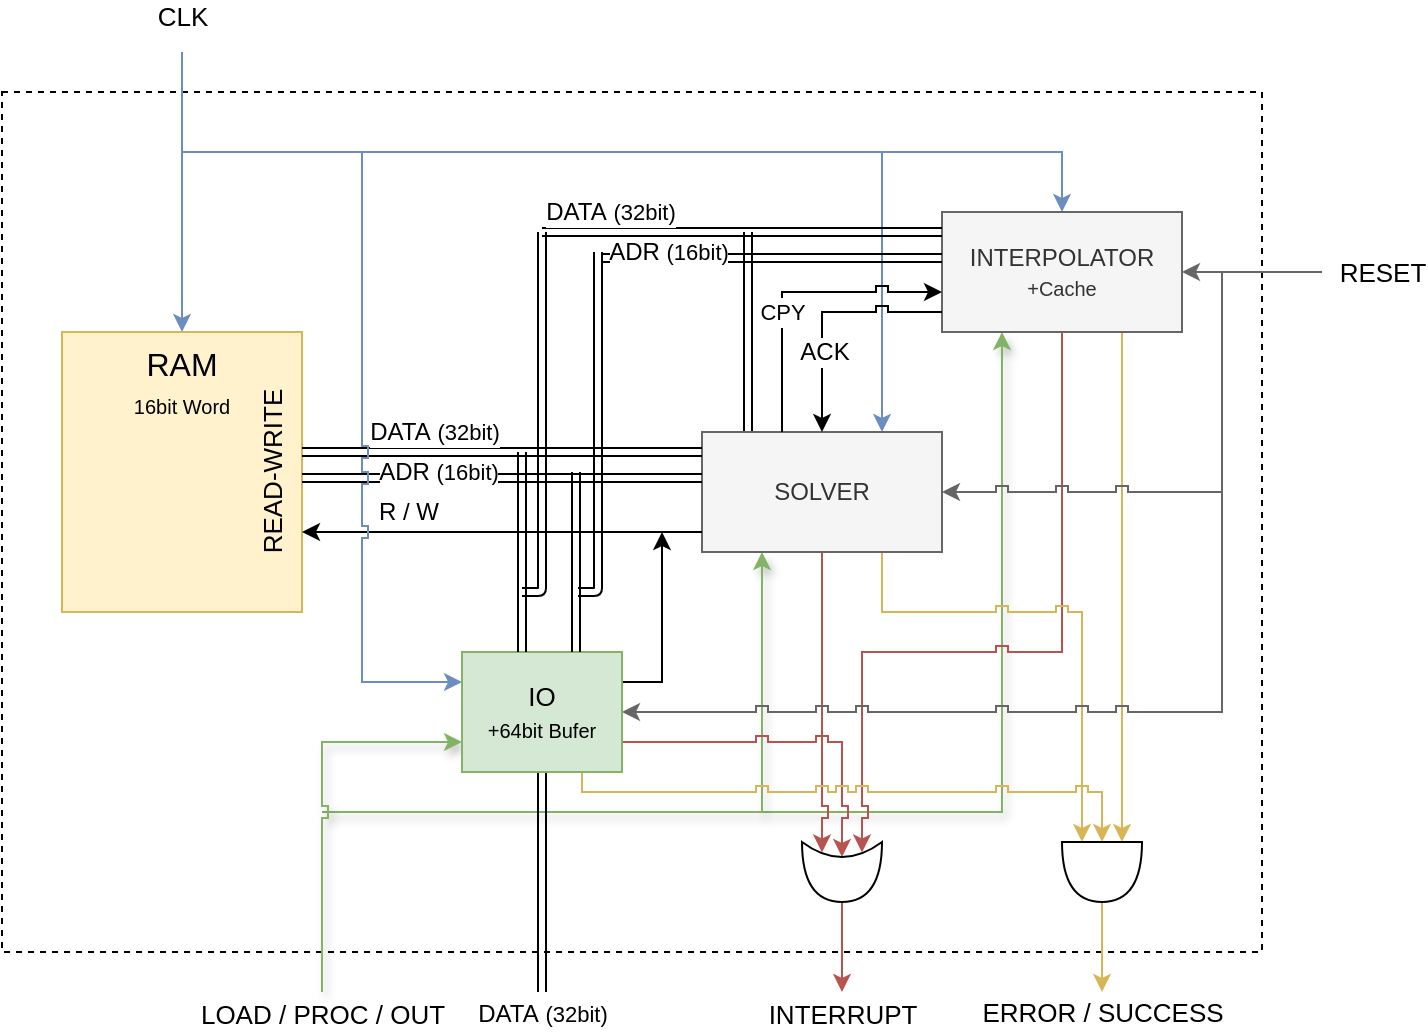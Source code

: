 <mxfile version="12.3.2" type="device" pages="1"><diagram id="FDOUSVHYY8eVoYIj2yb1" name="default"><mxGraphModel dx="942" dy="700" grid="1" gridSize="10" guides="1" tooltips="1" connect="1" arrows="1" fold="1" page="1" pageScale="1" pageWidth="850" pageHeight="1100" background="none" math="0" shadow="0"><root><mxCell id="Gq3sydEzkJt4ZsSo_zlP-0"/><mxCell id="Gq3sydEzkJt4ZsSo_zlP-1" parent="Gq3sydEzkJt4ZsSo_zlP-0"/><mxCell id="d1hZNJOxfhKhivTf1uof-55" value="" style="rounded=0;whiteSpace=wrap;html=1;dashed=1;fontSize=13;editable=0;backgroundOutline=1;connectable=0;allowArrows=0;imageAspect=1;shadow=0;comic=0;snapToPoint=0;fixDash=0;" parent="Gq3sydEzkJt4ZsSo_zlP-1" vertex="1"><mxGeometry x="100" y="120" width="630" height="430" as="geometry"/></mxCell><mxCell id="d1hZNJOxfhKhivTf1uof-77" style="edgeStyle=none;rounded=0;jumpStyle=sharp;orthogonalLoop=1;jettySize=auto;html=1;exitX=0.5;exitY=0;exitDx=0;exitDy=0;shadow=0;startArrow=classic;startFill=1;endArrow=none;endFill=0;strokeColor=#6c8ebf;fontSize=13;fillColor=#dae8fc;" parent="Gq3sydEzkJt4ZsSo_zlP-1" source="d1hZNJOxfhKhivTf1uof-0" edge="1"><mxGeometry relative="1" as="geometry"><mxPoint x="190" y="100" as="targetPoint"/></mxGeometry></mxCell><mxCell id="d1hZNJOxfhKhivTf1uof-78" value="CLK" style="text;html=1;align=center;verticalAlign=middle;resizable=0;points=[];;labelBackgroundColor=#ffffff;fontSize=13;" parent="d1hZNJOxfhKhivTf1uof-77" vertex="1" connectable="0"><mxGeometry x="0.8" y="-1" relative="1" as="geometry"><mxPoint x="-1" y="-32" as="offset"/></mxGeometry></mxCell><mxCell id="d1hZNJOxfhKhivTf1uof-0" value="RAM&lt;br style=&quot;font-size: 12px&quot;&gt;&lt;font size=&quot;1&quot;&gt;16bit Word&lt;/font&gt;" style="rounded=0;whiteSpace=wrap;html=1;verticalAlign=top;fontSize=16;fillColor=#fff2cc;strokeColor=#d6b656;" parent="Gq3sydEzkJt4ZsSo_zlP-1" vertex="1"><mxGeometry x="130" y="240" width="120" height="140" as="geometry"/></mxCell><mxCell id="d1hZNJOxfhKhivTf1uof-61" style="edgeStyle=none;rounded=0;jumpStyle=sharp;orthogonalLoop=1;jettySize=auto;html=1;exitX=0.75;exitY=1;exitDx=0;exitDy=0;shadow=0;startArrow=none;startFill=0;endArrow=classic;endFill=1;strokeColor=#d6b656;fontSize=13;fillColor=#fff2cc;entryX=0;entryY=0.25;entryDx=0;entryDy=0;entryPerimeter=0;" parent="Gq3sydEzkJt4ZsSo_zlP-1" source="d1hZNJOxfhKhivTf1uof-1" target="Vhstf-uIwLZJ9FKnj6-d-1" edge="1"><mxGeometry relative="1" as="geometry"><mxPoint x="660" y="560" as="targetPoint"/></mxGeometry></mxCell><mxCell id="d1hZNJOxfhKhivTf1uof-67" style="edgeStyle=none;rounded=0;jumpStyle=sharp;orthogonalLoop=1;jettySize=auto;html=1;exitX=1;exitY=0.5;exitDx=0;exitDy=0;shadow=0;startArrow=classic;startFill=1;endArrow=none;endFill=0;strokeColor=#666666;fontSize=13;fillColor=#f5f5f5;" parent="Gq3sydEzkJt4ZsSo_zlP-1" source="d1hZNJOxfhKhivTf1uof-1" edge="1"><mxGeometry relative="1" as="geometry"><mxPoint x="760" y="210" as="targetPoint"/></mxGeometry></mxCell><mxCell id="d1hZNJOxfhKhivTf1uof-68" value="RESET" style="text;html=1;align=center;verticalAlign=middle;resizable=0;points=[];;labelBackgroundColor=#ffffff;fontSize=13;" parent="d1hZNJOxfhKhivTf1uof-67" vertex="1" connectable="0"><mxGeometry x="0.425" y="1" relative="1" as="geometry"><mxPoint x="50" y="1" as="offset"/></mxGeometry></mxCell><mxCell id="d1hZNJOxfhKhivTf1uof-74" style="edgeStyle=none;rounded=0;jumpStyle=sharp;orthogonalLoop=1;jettySize=auto;html=1;exitX=0.25;exitY=1;exitDx=0;exitDy=0;shadow=1;startArrow=classic;startFill=1;endArrow=none;endFill=0;strokeColor=#82b366;fontSize=13;fillColor=#d5e8d4;" parent="Gq3sydEzkJt4ZsSo_zlP-1" source="d1hZNJOxfhKhivTf1uof-1" edge="1"><mxGeometry relative="1" as="geometry"><mxPoint x="480" y="480" as="targetPoint"/><Array as="points"><mxPoint x="600" y="480"/></Array></mxGeometry></mxCell><mxCell id="d1hZNJOxfhKhivTf1uof-81" style="edgeStyle=none;rounded=0;jumpStyle=sharp;orthogonalLoop=1;jettySize=auto;html=1;exitX=0.5;exitY=0;exitDx=0;exitDy=0;shadow=0;startArrow=classic;startFill=1;endArrow=none;endFill=0;strokeColor=#6c8ebf;fontSize=13;fillColor=#dae8fc;" parent="Gq3sydEzkJt4ZsSo_zlP-1" source="d1hZNJOxfhKhivTf1uof-1" edge="1"><mxGeometry relative="1" as="geometry"><mxPoint x="190" y="150" as="targetPoint"/><Array as="points"><mxPoint x="630" y="150"/></Array></mxGeometry></mxCell><mxCell id="Vhstf-uIwLZJ9FKnj6-d-6" style="edgeStyle=none;rounded=0;comic=0;jumpStyle=sharp;orthogonalLoop=1;jettySize=auto;html=1;exitX=0.5;exitY=1;exitDx=0;exitDy=0;shadow=0;startArrow=none;startFill=0;endArrow=classic;endFill=1;strokeColor=#b85450;fontSize=13;entryX=0.175;entryY=0.25;entryDx=0;entryDy=0;entryPerimeter=0;fillColor=#f8cecc;" parent="Gq3sydEzkJt4ZsSo_zlP-1" source="d1hZNJOxfhKhivTf1uof-1" target="Vhstf-uIwLZJ9FKnj6-d-4" edge="1"><mxGeometry relative="1" as="geometry"><mxPoint x="520" y="500" as="targetPoint"/><Array as="points"><mxPoint x="630" y="400"/><mxPoint x="530" y="400"/></Array></mxGeometry></mxCell><mxCell id="d1hZNJOxfhKhivTf1uof-1" value="INTERPOLATOR&lt;br style=&quot;font-size: 9px&quot;&gt;&lt;font size=&quot;1&quot;&gt;+Cache&lt;/font&gt;" style="rounded=0;whiteSpace=wrap;html=1;fillColor=#f5f5f5;strokeColor=#666666;fontColor=#333333;" parent="Gq3sydEzkJt4ZsSo_zlP-1" vertex="1"><mxGeometry x="570" y="180" width="120" height="60" as="geometry"/></mxCell><mxCell id="d1hZNJOxfhKhivTf1uof-62" style="edgeStyle=none;rounded=0;jumpStyle=sharp;orthogonalLoop=1;jettySize=auto;html=1;exitX=0.75;exitY=1;exitDx=0;exitDy=0;shadow=0;startArrow=none;startFill=0;endArrow=classic;endFill=1;strokeColor=#d6b656;fontSize=13;fillColor=#fff2cc;entryX=0;entryY=0.75;entryDx=0;entryDy=0;entryPerimeter=0;" parent="Gq3sydEzkJt4ZsSo_zlP-1" source="d1hZNJOxfhKhivTf1uof-2" target="Vhstf-uIwLZJ9FKnj6-d-1" edge="1"><mxGeometry relative="1" as="geometry"><mxPoint x="660" y="380" as="targetPoint"/><Array as="points"><mxPoint x="540" y="380"/><mxPoint x="640" y="380"/></Array></mxGeometry></mxCell><mxCell id="d1hZNJOxfhKhivTf1uof-69" style="edgeStyle=none;rounded=0;jumpStyle=sharp;orthogonalLoop=1;jettySize=auto;html=1;shadow=0;startArrow=classic;startFill=1;endArrow=none;endFill=0;strokeColor=#666666;fontSize=13;fillColor=#f5f5f5;" parent="Gq3sydEzkJt4ZsSo_zlP-1" source="d1hZNJOxfhKhivTf1uof-2" edge="1"><mxGeometry relative="1" as="geometry"><mxPoint x="710" y="210" as="targetPoint"/><Array as="points"><mxPoint x="710" y="320"/></Array></mxGeometry></mxCell><mxCell id="d1hZNJOxfhKhivTf1uof-73" style="edgeStyle=none;rounded=0;jumpStyle=sharp;orthogonalLoop=1;jettySize=auto;html=1;exitX=0.25;exitY=1;exitDx=0;exitDy=0;shadow=1;startArrow=classic;startFill=1;endArrow=none;endFill=0;strokeColor=#82b366;fontSize=13;fillColor=#d5e8d4;" parent="Gq3sydEzkJt4ZsSo_zlP-1" source="d1hZNJOxfhKhivTf1uof-2" edge="1"><mxGeometry relative="1" as="geometry"><mxPoint x="260" y="480" as="targetPoint"/><Array as="points"><mxPoint x="480" y="480"/></Array></mxGeometry></mxCell><mxCell id="d1hZNJOxfhKhivTf1uof-82" style="edgeStyle=none;rounded=0;jumpStyle=sharp;orthogonalLoop=1;jettySize=auto;html=1;exitX=0.75;exitY=0;exitDx=0;exitDy=0;shadow=0;startArrow=classic;startFill=1;endArrow=none;endFill=0;strokeColor=#6c8ebf;fontSize=13;fillColor=#dae8fc;" parent="Gq3sydEzkJt4ZsSo_zlP-1" source="d1hZNJOxfhKhivTf1uof-2" edge="1"><mxGeometry relative="1" as="geometry"><mxPoint x="540" y="150" as="targetPoint"/></mxGeometry></mxCell><mxCell id="Vhstf-uIwLZJ9FKnj6-d-5" style="edgeStyle=none;rounded=0;comic=0;jumpStyle=sharp;orthogonalLoop=1;jettySize=auto;html=1;exitX=0.5;exitY=1;exitDx=0;exitDy=0;entryX=0.175;entryY=0.75;entryDx=0;entryDy=0;entryPerimeter=0;shadow=0;startArrow=none;startFill=0;endArrow=classic;endFill=1;strokeColor=#b85450;fontSize=13;fillColor=#f8cecc;" parent="Gq3sydEzkJt4ZsSo_zlP-1" source="d1hZNJOxfhKhivTf1uof-2" target="Vhstf-uIwLZJ9FKnj6-d-4" edge="1"><mxGeometry relative="1" as="geometry"/></mxCell><mxCell id="Vhstf-uIwLZJ9FKnj6-d-9" style="edgeStyle=none;rounded=0;comic=0;jumpStyle=sharp;orthogonalLoop=1;jettySize=auto;html=1;exitX=0.25;exitY=0;exitDx=0;exitDy=0;shadow=0;startArrow=none;startFill=0;endArrow=classic;endFill=1;strokeColor=#000000;fontSize=13;shape=link;" parent="Gq3sydEzkJt4ZsSo_zlP-1" edge="1"><mxGeometry relative="1" as="geometry"><mxPoint x="473" y="190" as="targetPoint"/><mxPoint x="473" y="290" as="sourcePoint"/></mxGeometry></mxCell><mxCell id="d1hZNJOxfhKhivTf1uof-2" value="SOLVER" style="rounded=0;whiteSpace=wrap;html=1;fillColor=#f5f5f5;strokeColor=#666666;fontColor=#333333;" parent="Gq3sydEzkJt4ZsSo_zlP-1" vertex="1"><mxGeometry x="450" y="290" width="120" height="60" as="geometry"/></mxCell><mxCell id="d1hZNJOxfhKhivTf1uof-3" value="" style="shape=link;html=1;" parent="Gq3sydEzkJt4ZsSo_zlP-1" edge="1"><mxGeometry width="50" height="50" relative="1" as="geometry"><mxPoint x="250" y="300" as="sourcePoint"/><mxPoint x="450" y="300" as="targetPoint"/></mxGeometry></mxCell><mxCell id="d1hZNJOxfhKhivTf1uof-4" value="DATA&amp;nbsp;&lt;font style=&quot;font-size: 11px&quot;&gt;(32bit)&lt;/font&gt;" style="text;html=1;align=center;verticalAlign=middle;resizable=0;points=[];;labelBackgroundColor=#ffffff;" parent="d1hZNJOxfhKhivTf1uof-3" vertex="1" connectable="0"><mxGeometry x="-0.4" y="-3" relative="1" as="geometry"><mxPoint x="6" y="-13" as="offset"/></mxGeometry></mxCell><mxCell id="d1hZNJOxfhKhivTf1uof-5" value="" style="shape=link;html=1;" parent="Gq3sydEzkJt4ZsSo_zlP-1" edge="1"><mxGeometry width="50" height="50" relative="1" as="geometry"><mxPoint x="250" y="313" as="sourcePoint"/><mxPoint x="450" y="313" as="targetPoint"/></mxGeometry></mxCell><mxCell id="d1hZNJOxfhKhivTf1uof-6" value="ADR&amp;nbsp;&lt;font style=&quot;font-size: 11px&quot;&gt;(16bit)&lt;/font&gt;" style="text;html=1;align=center;verticalAlign=middle;resizable=0;points=[];;labelBackgroundColor=#ffffff;" parent="d1hZNJOxfhKhivTf1uof-5" vertex="1" connectable="0"><mxGeometry x="-0.2" y="-1" relative="1" as="geometry"><mxPoint x="-12" y="-4" as="offset"/></mxGeometry></mxCell><mxCell id="d1hZNJOxfhKhivTf1uof-7" value="" style="endArrow=none;html=1;startArrow=classic;startFill=1;jumpStyle=sharp;" parent="Gq3sydEzkJt4ZsSo_zlP-1" edge="1"><mxGeometry width="50" height="50" relative="1" as="geometry"><mxPoint x="250" y="340" as="sourcePoint"/><mxPoint x="450" y="340" as="targetPoint"/></mxGeometry></mxCell><mxCell id="d1hZNJOxfhKhivTf1uof-8" value="R / W" style="text;html=1;align=center;verticalAlign=middle;resizable=0;points=[];;labelBackgroundColor=#ffffff;" parent="d1hZNJOxfhKhivTf1uof-7" vertex="1" connectable="0"><mxGeometry x="-0.633" y="4" relative="1" as="geometry"><mxPoint x="16.5" y="-6" as="offset"/></mxGeometry></mxCell><mxCell id="d1hZNJOxfhKhivTf1uof-9" value="" style="shape=link;html=1;" parent="Gq3sydEzkJt4ZsSo_zlP-1" edge="1"><mxGeometry width="50" height="50" relative="1" as="geometry"><mxPoint x="370" y="190" as="sourcePoint"/><mxPoint x="570" y="190" as="targetPoint"/></mxGeometry></mxCell><mxCell id="d1hZNJOxfhKhivTf1uof-10" value="DATA&amp;nbsp;&lt;font style=&quot;font-size: 11px&quot;&gt;(32bit)&lt;/font&gt;" style="text;html=1;align=center;verticalAlign=middle;resizable=0;points=[];;labelBackgroundColor=#ffffff;" parent="d1hZNJOxfhKhivTf1uof-9" vertex="1" connectable="0"><mxGeometry x="-0.4" y="-3" relative="1" as="geometry"><mxPoint x="-26" y="-13" as="offset"/></mxGeometry></mxCell><mxCell id="d1hZNJOxfhKhivTf1uof-24" value="" style="endArrow=classic;html=1;fontSize=12;rounded=0;jumpStyle=sharp;" parent="Gq3sydEzkJt4ZsSo_zlP-1" edge="1"><mxGeometry width="50" height="50" relative="1" as="geometry"><mxPoint x="490" y="290" as="sourcePoint"/><mxPoint x="570" y="220" as="targetPoint"/><Array as="points"><mxPoint x="490" y="220"/></Array></mxGeometry></mxCell><mxCell id="d1hZNJOxfhKhivTf1uof-25" value="&lt;font style=&quot;font-size: 11px&quot;&gt;CPY&lt;/font&gt;" style="text;html=1;align=center;verticalAlign=middle;resizable=0;points=[];;labelBackgroundColor=#ffffff;fontSize=12;" parent="d1hZNJOxfhKhivTf1uof-24" vertex="1" connectable="0"><mxGeometry x="-0.095" y="-19" relative="1" as="geometry"><mxPoint x="-19" y="8" as="offset"/></mxGeometry></mxCell><mxCell id="d1hZNJOxfhKhivTf1uof-26" value="" style="endArrow=classic;html=1;fontSize=12;rounded=0;jumpStyle=sharp;" parent="Gq3sydEzkJt4ZsSo_zlP-1" edge="1"><mxGeometry width="50" height="50" relative="1" as="geometry"><mxPoint x="570" y="230" as="sourcePoint"/><mxPoint x="510" y="290" as="targetPoint"/><Array as="points"><mxPoint x="510" y="230"/></Array></mxGeometry></mxCell><mxCell id="d1hZNJOxfhKhivTf1uof-27" value="ACK" style="text;html=1;align=center;verticalAlign=middle;resizable=0;points=[];;labelBackgroundColor=#ffffff;fontSize=12;" parent="d1hZNJOxfhKhivTf1uof-26" vertex="1" connectable="0"><mxGeometry x="-0.067" y="14" relative="1" as="geometry"><mxPoint x="-3.5" y="6" as="offset"/></mxGeometry></mxCell><mxCell id="d1hZNJOxfhKhivTf1uof-64" style="edgeStyle=none;rounded=0;jumpStyle=sharp;orthogonalLoop=1;jettySize=auto;html=1;shadow=0;startArrow=none;startFill=0;endArrow=none;endFill=0;strokeColor=#000000;fontSize=13;shape=link;" parent="Gq3sydEzkJt4ZsSo_zlP-1" source="d1hZNJOxfhKhivTf1uof-34" edge="1"><mxGeometry relative="1" as="geometry"><mxPoint x="370" y="570" as="targetPoint"/></mxGeometry></mxCell><mxCell id="d1hZNJOxfhKhivTf1uof-65" value="&lt;span style=&quot;font-size: 12px&quot;&gt;DATA&amp;nbsp;&lt;/span&gt;&lt;font style=&quot;font-size: 11px&quot;&gt;(32bit)&lt;/font&gt;" style="text;html=1;align=center;verticalAlign=middle;resizable=0;points=[];;labelBackgroundColor=#ffffff;fontSize=13;" parent="d1hZNJOxfhKhivTf1uof-64" vertex="1" connectable="0"><mxGeometry x="0.753" y="3" relative="1" as="geometry"><mxPoint x="-3" y="23.5" as="offset"/></mxGeometry></mxCell><mxCell id="d1hZNJOxfhKhivTf1uof-70" style="edgeStyle=none;rounded=0;jumpStyle=sharp;orthogonalLoop=1;jettySize=auto;html=1;shadow=0;startArrow=classic;startFill=1;endArrow=none;endFill=0;strokeColor=#666666;fontSize=13;fillColor=#f5f5f5;bendable=1;noJump=0;fixDash=0;snapToPoint=0;deletable=1;cloneable=1;movable=1;editable=1;" parent="Gq3sydEzkJt4ZsSo_zlP-1" source="d1hZNJOxfhKhivTf1uof-34" edge="1"><mxGeometry relative="1" as="geometry"><mxPoint x="710" y="320" as="targetPoint"/><Array as="points"><mxPoint x="710" y="430"/></Array></mxGeometry></mxCell><mxCell id="d1hZNJOxfhKhivTf1uof-71" style="edgeStyle=none;rounded=0;jumpStyle=sharp;orthogonalLoop=1;jettySize=auto;html=1;exitX=0;exitY=0.75;exitDx=0;exitDy=0;shadow=1;startArrow=classic;startFill=1;endArrow=none;endFill=0;strokeColor=#82b366;fontSize=13;fillColor=#d5e8d4;" parent="Gq3sydEzkJt4ZsSo_zlP-1" source="d1hZNJOxfhKhivTf1uof-34" edge="1"><mxGeometry relative="1" as="geometry"><mxPoint x="260" y="570" as="targetPoint"/><Array as="points"><mxPoint x="260" y="445"/></Array></mxGeometry></mxCell><mxCell id="d1hZNJOxfhKhivTf1uof-72" value="LOAD / PROC / OUT" style="text;html=1;align=center;verticalAlign=middle;resizable=0;points=[];;labelBackgroundColor=#ffffff;fontSize=13;" parent="d1hZNJOxfhKhivTf1uof-71" vertex="1" connectable="0"><mxGeometry x="0.835" y="1" relative="1" as="geometry"><mxPoint x="-1" y="26.5" as="offset"/></mxGeometry></mxCell><mxCell id="d1hZNJOxfhKhivTf1uof-75" style="edgeStyle=none;rounded=0;jumpStyle=sharp;orthogonalLoop=1;jettySize=auto;html=1;exitX=1;exitY=0.25;exitDx=0;exitDy=0;shadow=0;startArrow=none;startFill=0;endArrow=classic;endFill=1;strokeColor=#000000;fontSize=13;" parent="Gq3sydEzkJt4ZsSo_zlP-1" source="d1hZNJOxfhKhivTf1uof-34" edge="1"><mxGeometry relative="1" as="geometry"><mxPoint x="430" y="340" as="targetPoint"/><Array as="points"><mxPoint x="430" y="415"/></Array></mxGeometry></mxCell><mxCell id="d1hZNJOxfhKhivTf1uof-83" style="edgeStyle=none;rounded=0;jumpStyle=sharp;orthogonalLoop=1;jettySize=auto;html=1;exitX=0;exitY=0.25;exitDx=0;exitDy=0;shadow=0;startArrow=classic;startFill=1;endArrow=none;endFill=0;strokeColor=#6c8ebf;fontSize=13;fillColor=#dae8fc;" parent="Gq3sydEzkJt4ZsSo_zlP-1" source="d1hZNJOxfhKhivTf1uof-34" edge="1"><mxGeometry relative="1" as="geometry"><mxPoint x="280" y="150" as="targetPoint"/><Array as="points"><mxPoint x="280" y="415"/></Array></mxGeometry></mxCell><mxCell id="Vhstf-uIwLZJ9FKnj6-d-11" style="edgeStyle=none;rounded=0;comic=0;jumpStyle=sharp;orthogonalLoop=1;jettySize=auto;html=1;exitX=1;exitY=0.75;exitDx=0;exitDy=0;entryX=0.25;entryY=0.5;entryDx=0;entryDy=0;entryPerimeter=0;shadow=0;startArrow=none;startFill=0;endArrow=classic;endFill=1;strokeColor=#b85450;fontSize=13;fillColor=#f8cecc;" parent="Gq3sydEzkJt4ZsSo_zlP-1" source="d1hZNJOxfhKhivTf1uof-34" target="Vhstf-uIwLZJ9FKnj6-d-4" edge="1"><mxGeometry relative="1" as="geometry"><Array as="points"><mxPoint x="520" y="445"/></Array></mxGeometry></mxCell><mxCell id="Vhstf-uIwLZJ9FKnj6-d-12" style="edgeStyle=none;rounded=0;comic=0;jumpStyle=sharp;orthogonalLoop=1;jettySize=auto;html=1;exitX=0.75;exitY=1;exitDx=0;exitDy=0;entryX=0;entryY=0.5;entryDx=0;entryDy=0;entryPerimeter=0;shadow=0;startArrow=none;startFill=0;endArrow=classic;endFill=1;strokeColor=#d6b656;fontSize=13;fillColor=#fff2cc;anchorPointDirection=1;" parent="Gq3sydEzkJt4ZsSo_zlP-1" source="d1hZNJOxfhKhivTf1uof-34" target="Vhstf-uIwLZJ9FKnj6-d-1" edge="1"><mxGeometry relative="1" as="geometry"><Array as="points"><mxPoint x="390" y="470"/><mxPoint x="650" y="470"/></Array></mxGeometry></mxCell><mxCell id="d1hZNJOxfhKhivTf1uof-34" value="IO&lt;br&gt;&lt;font style=&quot;font-size: 10px&quot;&gt;+64bit Bufer&lt;/font&gt;" style="rounded=0;whiteSpace=wrap;html=1;fontSize=13;fillColor=#d5e8d4;strokeColor=#82b366;" parent="Gq3sydEzkJt4ZsSo_zlP-1" vertex="1"><mxGeometry x="330" y="400" width="80" height="60" as="geometry"/></mxCell><mxCell id="d1hZNJOxfhKhivTf1uof-35" value="" style="shape=link;html=1;" parent="Gq3sydEzkJt4ZsSo_zlP-1" edge="1"><mxGeometry width="50" height="50" relative="1" as="geometry"><mxPoint x="360" y="300" as="sourcePoint"/><mxPoint x="360" y="400" as="targetPoint"/></mxGeometry></mxCell><mxCell id="d1hZNJOxfhKhivTf1uof-37" value="" style="shape=link;html=1;shadow=0;comic=0;snapToPoint=0;fixDash=0;" parent="Gq3sydEzkJt4ZsSo_zlP-1" edge="1"><mxGeometry width="50" height="50" relative="1" as="geometry"><mxPoint x="387" y="310" as="sourcePoint"/><mxPoint x="387" y="400" as="targetPoint"/></mxGeometry></mxCell><mxCell id="d1hZNJOxfhKhivTf1uof-40" value="READ-WRITE" style="text;html=1;align=center;verticalAlign=middle;resizable=0;points=[];;autosize=1;fontSize=13;direction=east;flipH=0;flipV=0;horizontal=0;connectable=0;allowArrows=0;" parent="Gq3sydEzkJt4ZsSo_zlP-1" vertex="1"><mxGeometry x="220" y="265" width="30" height="90" as="geometry"/></mxCell><mxCell id="zqXauB8lHYZ3_5yYhn7P-0" value="" style="shape=link;html=1;" parent="Gq3sydEzkJt4ZsSo_zlP-1" edge="1"><mxGeometry width="50" height="50" relative="1" as="geometry"><mxPoint x="370" y="190" as="sourcePoint"/><mxPoint x="360" y="370" as="targetPoint"/><Array as="points"><mxPoint x="370" y="370"/></Array></mxGeometry></mxCell><mxCell id="zqXauB8lHYZ3_5yYhn7P-1" value="" style="shape=link;html=1;shadow=0;comic=0;snapToPoint=0;fixDash=0;" parent="Gq3sydEzkJt4ZsSo_zlP-1" edge="1"><mxGeometry width="50" height="50" relative="1" as="geometry"><mxPoint x="398" y="200" as="sourcePoint"/><mxPoint x="388" y="370" as="targetPoint"/><Array as="points"><mxPoint x="398" y="370"/></Array></mxGeometry></mxCell><mxCell id="d1hZNJOxfhKhivTf1uof-11" value="" style="shape=link;html=1;" parent="Gq3sydEzkJt4ZsSo_zlP-1" edge="1"><mxGeometry width="50" height="50" relative="1" as="geometry"><mxPoint x="400" y="203" as="sourcePoint"/><mxPoint x="570" y="203" as="targetPoint"/></mxGeometry></mxCell><mxCell id="d1hZNJOxfhKhivTf1uof-12" value="ADR&amp;nbsp;&lt;font style=&quot;font-size: 11px&quot;&gt;(16bit)&lt;/font&gt;" style="text;html=1;align=center;verticalAlign=middle;resizable=0;points=[];;labelBackgroundColor=#ffffff;" parent="d1hZNJOxfhKhivTf1uof-11" vertex="1" connectable="0"><mxGeometry x="-0.2" y="-1" relative="1" as="geometry"><mxPoint x="-35" y="-4" as="offset"/></mxGeometry></mxCell><mxCell id="Vhstf-uIwLZJ9FKnj6-d-2" style="edgeStyle=none;rounded=0;comic=0;jumpStyle=sharp;orthogonalLoop=1;jettySize=auto;html=1;shadow=0;startArrow=none;startFill=0;endArrow=classic;endFill=1;strokeColor=#d6b656;fontSize=13;fillColor=#fff2cc;" parent="Gq3sydEzkJt4ZsSo_zlP-1" source="Vhstf-uIwLZJ9FKnj6-d-1" edge="1"><mxGeometry relative="1" as="geometry"><mxPoint x="650" y="570" as="targetPoint"/></mxGeometry></mxCell><mxCell id="Vhstf-uIwLZJ9FKnj6-d-3" value="ERROR / SUCCESS" style="text;html=1;align=center;verticalAlign=middle;resizable=0;points=[];;labelBackgroundColor=#ffffff;fontSize=13;" parent="Vhstf-uIwLZJ9FKnj6-d-2" vertex="1" connectable="0"><mxGeometry x="-0.579" y="3" relative="1" as="geometry"><mxPoint x="-3" y="45.5" as="offset"/></mxGeometry></mxCell><mxCell id="Vhstf-uIwLZJ9FKnj6-d-1" value="" style="shape=or;whiteSpace=wrap;html=1;rounded=0;shadow=0;fontSize=13;flipH=0;flipV=0;direction=south;" parent="Gq3sydEzkJt4ZsSo_zlP-1" vertex="1"><mxGeometry x="630" y="495" width="40" height="30" as="geometry"/></mxCell><mxCell id="ygiRLRduiJ0KiNkpo_pw-34" value="" style="group" parent="Gq3sydEzkJt4ZsSo_zlP-1" vertex="1" connectable="0"><mxGeometry x="500" y="495" width="40" height="75" as="geometry"/></mxCell><mxCell id="Vhstf-uIwLZJ9FKnj6-d-7" style="edgeStyle=none;rounded=0;comic=0;jumpStyle=sharp;orthogonalLoop=1;jettySize=auto;html=1;shadow=0;startArrow=none;startFill=0;endArrow=classic;endFill=1;strokeColor=#b85450;fontSize=13;fillColor=#f8cecc;" parent="ygiRLRduiJ0KiNkpo_pw-34" source="Vhstf-uIwLZJ9FKnj6-d-4" edge="1"><mxGeometry relative="1" as="geometry"><mxPoint x="20" y="75" as="targetPoint"/></mxGeometry></mxCell><mxCell id="Vhstf-uIwLZJ9FKnj6-d-8" value="INTERRUPT" style="text;html=1;align=center;verticalAlign=middle;resizable=0;points=[];;labelBackgroundColor=#ffffff;fontSize=13;" parent="Vhstf-uIwLZJ9FKnj6-d-7" vertex="1" connectable="0"><mxGeometry x="0.324" y="-1" relative="1" as="geometry"><mxPoint x="1" y="25.5" as="offset"/></mxGeometry></mxCell><mxCell id="Vhstf-uIwLZJ9FKnj6-d-4" value="" style="shape=xor;whiteSpace=wrap;html=1;direction=south;" parent="ygiRLRduiJ0KiNkpo_pw-34" vertex="1"><mxGeometry width="40" height="30" as="geometry"/></mxCell></root></mxGraphModel></diagram></mxfile>